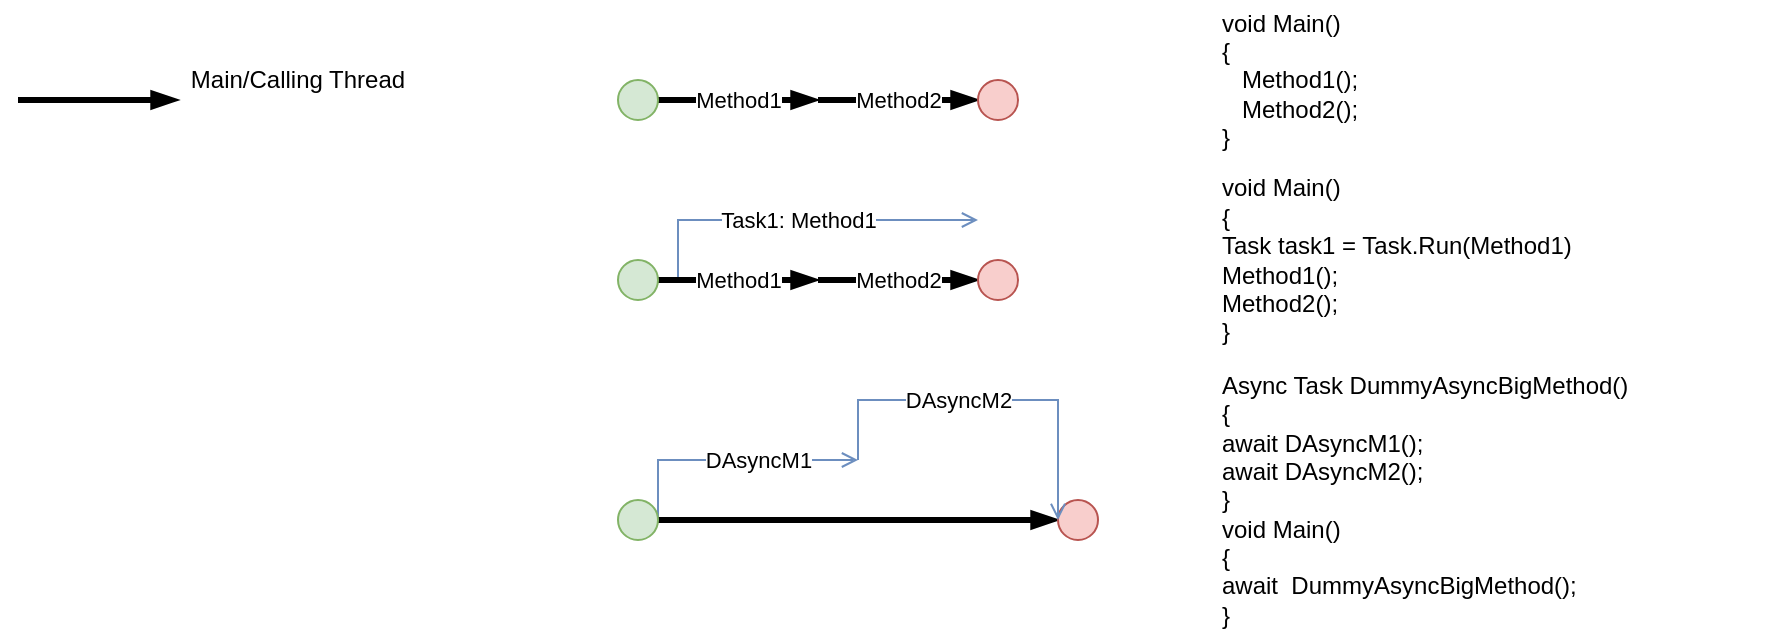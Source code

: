 <mxfile version="20.7.4" type="device"><diagram id="VZl2SkCum5RbmXXSudTp" name="Page-1"><mxGraphModel dx="637" dy="1397" grid="1" gridSize="10" guides="1" tooltips="1" connect="1" arrows="1" fold="1" page="1" pageScale="1" pageWidth="1169" pageHeight="827" math="0" shadow="0"><root><mxCell id="0"/><mxCell id="1" parent="0"/><mxCell id="ehRgaEI4Kd92lFDObxmO-1" value="Task1: Method1" style="endArrow=open;html=1;rounded=0;endFill=0;fillColor=#dae8fc;strokeColor=#6c8ebf;" edge="1" parent="1"><mxGeometry width="50" height="50" relative="1" as="geometry"><mxPoint x="370" y="130" as="sourcePoint"/><mxPoint x="520" y="100" as="targetPoint"/><Array as="points"><mxPoint x="370" y="100"/></Array></mxGeometry></mxCell><mxCell id="ehRgaEI4Kd92lFDObxmO-2" value="" style="endArrow=blockThin;html=1;rounded=0;endFill=1;strokeWidth=3;" edge="1" parent="1"><mxGeometry width="50" height="50" relative="1" as="geometry"><mxPoint x="40" y="40" as="sourcePoint"/><mxPoint x="120" y="40" as="targetPoint"/></mxGeometry></mxCell><mxCell id="ehRgaEI4Kd92lFDObxmO-3" value="Main/Calling Thread" style="text;html=1;strokeColor=none;fillColor=none;align=center;verticalAlign=middle;whiteSpace=wrap;rounded=0;" vertex="1" parent="1"><mxGeometry x="120" y="20" width="120" height="20" as="geometry"/></mxCell><mxCell id="ehRgaEI4Kd92lFDObxmO-6" value="" style="endArrow=blockThin;html=1;rounded=0;endFill=1;strokeWidth=3;" edge="1" parent="1"><mxGeometry width="50" height="50" relative="1" as="geometry"><mxPoint x="360" y="40" as="sourcePoint"/><mxPoint x="440" y="40" as="targetPoint"/></mxGeometry></mxCell><mxCell id="ehRgaEI4Kd92lFDObxmO-7" value="Method1" style="edgeLabel;html=1;align=center;verticalAlign=middle;resizable=0;points=[];" vertex="1" connectable="0" parent="ehRgaEI4Kd92lFDObxmO-6"><mxGeometry x="0.568" relative="1" as="geometry"><mxPoint x="-23" as="offset"/></mxGeometry></mxCell><mxCell id="ehRgaEI4Kd92lFDObxmO-8" value="" style="endArrow=blockThin;html=1;rounded=0;endFill=1;strokeWidth=3;" edge="1" parent="1"><mxGeometry width="50" height="50" relative="1" as="geometry"><mxPoint x="440" y="40" as="sourcePoint"/><mxPoint x="520.0" y="40" as="targetPoint"/></mxGeometry></mxCell><mxCell id="ehRgaEI4Kd92lFDObxmO-9" value="Method2" style="edgeLabel;html=1;align=center;verticalAlign=middle;resizable=0;points=[];" vertex="1" connectable="0" parent="ehRgaEI4Kd92lFDObxmO-8"><mxGeometry x="0.568" relative="1" as="geometry"><mxPoint x="-23" as="offset"/></mxGeometry></mxCell><mxCell id="ehRgaEI4Kd92lFDObxmO-10" value="" style="ellipse;whiteSpace=wrap;html=1;fillColor=#d5e8d4;strokeColor=#82b366;" vertex="1" parent="1"><mxGeometry x="340" y="30" width="20" height="20" as="geometry"/></mxCell><mxCell id="ehRgaEI4Kd92lFDObxmO-11" value="" style="ellipse;whiteSpace=wrap;html=1;fillColor=#f8cecc;strokeColor=#b85450;" vertex="1" parent="1"><mxGeometry x="520" y="30" width="20" height="20" as="geometry"/></mxCell><mxCell id="ehRgaEI4Kd92lFDObxmO-12" value="void Main()&lt;br&gt;{&lt;br&gt;&amp;nbsp; &amp;nbsp;Method1();&amp;nbsp; &amp;nbsp; &amp;nbsp; &amp;nbsp; &amp;nbsp; &amp;nbsp; &amp;nbsp; &amp;nbsp; &amp;nbsp;&lt;br&gt;&amp;nbsp; &amp;nbsp;Method2();&amp;nbsp; &amp;nbsp; &amp;nbsp;&lt;br&gt;}" style="text;html=1;strokeColor=none;fillColor=none;align=left;verticalAlign=middle;whiteSpace=wrap;rounded=0;" vertex="1" parent="1"><mxGeometry x="640" y="-10" width="200" height="80" as="geometry"/></mxCell><mxCell id="ehRgaEI4Kd92lFDObxmO-13" value="" style="endArrow=blockThin;html=1;rounded=0;endFill=1;strokeWidth=3;" edge="1" parent="1"><mxGeometry width="50" height="50" relative="1" as="geometry"><mxPoint x="360" y="130" as="sourcePoint"/><mxPoint x="440" y="130" as="targetPoint"/></mxGeometry></mxCell><mxCell id="ehRgaEI4Kd92lFDObxmO-14" value="Method1" style="edgeLabel;html=1;align=center;verticalAlign=middle;resizable=0;points=[];" vertex="1" connectable="0" parent="ehRgaEI4Kd92lFDObxmO-13"><mxGeometry x="0.568" relative="1" as="geometry"><mxPoint x="-23" as="offset"/></mxGeometry></mxCell><mxCell id="ehRgaEI4Kd92lFDObxmO-15" value="" style="endArrow=blockThin;html=1;rounded=0;endFill=1;strokeWidth=3;" edge="1" parent="1"><mxGeometry width="50" height="50" relative="1" as="geometry"><mxPoint x="440" y="130" as="sourcePoint"/><mxPoint x="520.0" y="130" as="targetPoint"/></mxGeometry></mxCell><mxCell id="ehRgaEI4Kd92lFDObxmO-16" value="Method2" style="edgeLabel;html=1;align=center;verticalAlign=middle;resizable=0;points=[];" vertex="1" connectable="0" parent="ehRgaEI4Kd92lFDObxmO-15"><mxGeometry x="0.568" relative="1" as="geometry"><mxPoint x="-23" as="offset"/></mxGeometry></mxCell><mxCell id="ehRgaEI4Kd92lFDObxmO-17" value="" style="ellipse;whiteSpace=wrap;html=1;fillColor=#d5e8d4;strokeColor=#82b366;" vertex="1" parent="1"><mxGeometry x="340" y="120" width="20" height="20" as="geometry"/></mxCell><mxCell id="ehRgaEI4Kd92lFDObxmO-18" value="" style="ellipse;whiteSpace=wrap;html=1;fillColor=#f8cecc;strokeColor=#b85450;" vertex="1" parent="1"><mxGeometry x="520" y="120" width="20" height="20" as="geometry"/></mxCell><mxCell id="ehRgaEI4Kd92lFDObxmO-19" value="DAsyncM1" style="endArrow=open;html=1;rounded=0;endFill=0;fillColor=#dae8fc;strokeColor=#6c8ebf;exitX=1;exitY=0.5;exitDx=0;exitDy=0;" edge="1" parent="1" source="ehRgaEI4Kd92lFDObxmO-24"><mxGeometry x="0.231" width="50" height="50" relative="1" as="geometry"><mxPoint x="370" y="250" as="sourcePoint"/><mxPoint x="460" y="220" as="targetPoint"/><Array as="points"><mxPoint x="360" y="220"/></Array><mxPoint as="offset"/></mxGeometry></mxCell><mxCell id="ehRgaEI4Kd92lFDObxmO-20" value="" style="endArrow=blockThin;html=1;rounded=0;endFill=1;strokeWidth=3;" edge="1" parent="1"><mxGeometry width="50" height="50" relative="1" as="geometry"><mxPoint x="360" y="250" as="sourcePoint"/><mxPoint x="560" y="250" as="targetPoint"/></mxGeometry></mxCell><mxCell id="ehRgaEI4Kd92lFDObxmO-24" value="" style="ellipse;whiteSpace=wrap;html=1;fillColor=#d5e8d4;strokeColor=#82b366;" vertex="1" parent="1"><mxGeometry x="340" y="240" width="20" height="20" as="geometry"/></mxCell><mxCell id="ehRgaEI4Kd92lFDObxmO-25" value="" style="ellipse;whiteSpace=wrap;html=1;fillColor=#f8cecc;strokeColor=#b85450;" vertex="1" parent="1"><mxGeometry x="560" y="240" width="20" height="20" as="geometry"/></mxCell><mxCell id="ehRgaEI4Kd92lFDObxmO-26" value="void Main()&lt;br&gt;{&lt;br&gt;Task task1 = Task.Run(Method1)&amp;nbsp;&amp;nbsp;&lt;br&gt;Method1();&amp;nbsp; &amp;nbsp; &amp;nbsp; &amp;nbsp; &amp;nbsp; &amp;nbsp; &amp;nbsp; &amp;nbsp; &amp;nbsp;&lt;br&gt;Method2();&amp;nbsp; &amp;nbsp; &amp;nbsp;&lt;br&gt;}" style="text;html=1;strokeColor=none;fillColor=none;align=left;verticalAlign=middle;whiteSpace=wrap;rounded=0;" vertex="1" parent="1"><mxGeometry x="640" y="80" width="200" height="80" as="geometry"/></mxCell><mxCell id="ehRgaEI4Kd92lFDObxmO-27" value="Async Task DummyAsyncBigMethod()&lt;br&gt;{&lt;br&gt;await DAsyncM1();&lt;br&gt;await DAsyncM2();&lt;br&gt;}&lt;br&gt;void Main()&lt;br&gt;{&lt;br&gt;await&amp;nbsp; DummyAsyncBigMethod();&amp;nbsp; &amp;nbsp; &amp;nbsp;&lt;br&gt;}" style="text;html=1;strokeColor=none;fillColor=none;align=left;verticalAlign=middle;whiteSpace=wrap;rounded=0;" vertex="1" parent="1"><mxGeometry x="640" y="200" width="280" height="80" as="geometry"/></mxCell><mxCell id="ehRgaEI4Kd92lFDObxmO-28" value="DAsyncM2" style="endArrow=open;html=1;rounded=0;endFill=0;fillColor=#dae8fc;strokeColor=#6c8ebf;entryX=0;entryY=0.5;entryDx=0;entryDy=0;" edge="1" parent="1" target="ehRgaEI4Kd92lFDObxmO-25"><mxGeometry x="-0.158" width="50" height="50" relative="1" as="geometry"><mxPoint x="460.0" y="220" as="sourcePoint"/><mxPoint x="550" y="190" as="targetPoint"/><Array as="points"><mxPoint x="460" y="190"/><mxPoint x="560" y="190"/></Array><mxPoint as="offset"/></mxGeometry></mxCell></root></mxGraphModel></diagram></mxfile>